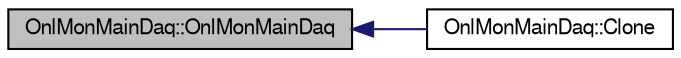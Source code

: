 digraph "OnlMonMainDaq::OnlMonMainDaq"
{
  bgcolor="transparent";
  edge [fontname="FreeSans",fontsize="10",labelfontname="FreeSans",labelfontsize="10"];
  node [fontname="FreeSans",fontsize="10",shape=record];
  rankdir="LR";
  Node1 [label="OnlMonMainDaq::OnlMonMainDaq",height=0.2,width=0.4,color="black", fillcolor="grey75", style="filled" fontcolor="black"];
  Node1 -> Node2 [dir="back",color="midnightblue",fontsize="10",style="solid",fontname="FreeSans"];
  Node2 [label="OnlMonMainDaq::Clone",height=0.2,width=0.4,color="black",URL="$d8/d69/classOnlMonMainDaq.html#a99d24d75f7feee752010b182875de460"];
}
